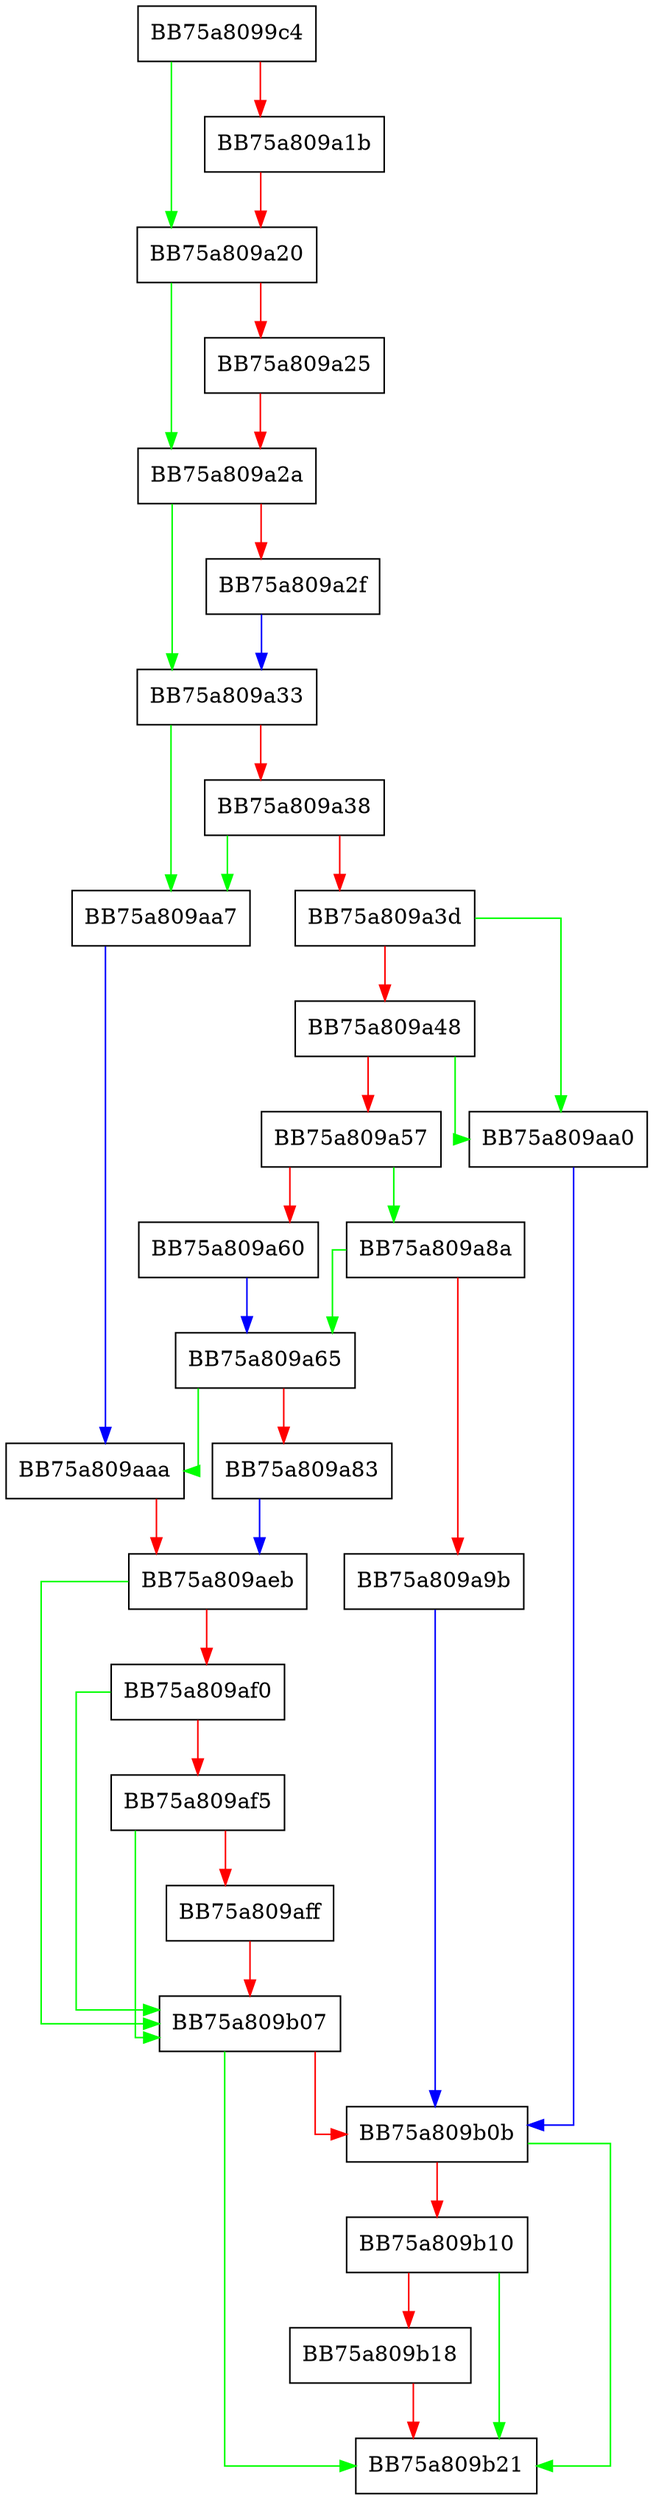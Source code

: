 digraph get_reg_value {
  node [shape="box"];
  graph [splines=ortho];
  BB75a8099c4 -> BB75a809a20 [color="green"];
  BB75a8099c4 -> BB75a809a1b [color="red"];
  BB75a809a1b -> BB75a809a20 [color="red"];
  BB75a809a20 -> BB75a809a2a [color="green"];
  BB75a809a20 -> BB75a809a25 [color="red"];
  BB75a809a25 -> BB75a809a2a [color="red"];
  BB75a809a2a -> BB75a809a33 [color="green"];
  BB75a809a2a -> BB75a809a2f [color="red"];
  BB75a809a2f -> BB75a809a33 [color="blue"];
  BB75a809a33 -> BB75a809aa7 [color="green"];
  BB75a809a33 -> BB75a809a38 [color="red"];
  BB75a809a38 -> BB75a809aa7 [color="green"];
  BB75a809a38 -> BB75a809a3d [color="red"];
  BB75a809a3d -> BB75a809aa0 [color="green"];
  BB75a809a3d -> BB75a809a48 [color="red"];
  BB75a809a48 -> BB75a809aa0 [color="green"];
  BB75a809a48 -> BB75a809a57 [color="red"];
  BB75a809a57 -> BB75a809a8a [color="green"];
  BB75a809a57 -> BB75a809a60 [color="red"];
  BB75a809a60 -> BB75a809a65 [color="blue"];
  BB75a809a65 -> BB75a809aaa [color="green"];
  BB75a809a65 -> BB75a809a83 [color="red"];
  BB75a809a83 -> BB75a809aeb [color="blue"];
  BB75a809a8a -> BB75a809a65 [color="green"];
  BB75a809a8a -> BB75a809a9b [color="red"];
  BB75a809a9b -> BB75a809b0b [color="blue"];
  BB75a809aa0 -> BB75a809b0b [color="blue"];
  BB75a809aa7 -> BB75a809aaa [color="blue"];
  BB75a809aaa -> BB75a809aeb [color="red"];
  BB75a809aeb -> BB75a809b07 [color="green"];
  BB75a809aeb -> BB75a809af0 [color="red"];
  BB75a809af0 -> BB75a809b07 [color="green"];
  BB75a809af0 -> BB75a809af5 [color="red"];
  BB75a809af5 -> BB75a809b07 [color="green"];
  BB75a809af5 -> BB75a809aff [color="red"];
  BB75a809aff -> BB75a809b07 [color="red"];
  BB75a809b07 -> BB75a809b21 [color="green"];
  BB75a809b07 -> BB75a809b0b [color="red"];
  BB75a809b0b -> BB75a809b21 [color="green"];
  BB75a809b0b -> BB75a809b10 [color="red"];
  BB75a809b10 -> BB75a809b21 [color="green"];
  BB75a809b10 -> BB75a809b18 [color="red"];
  BB75a809b18 -> BB75a809b21 [color="red"];
}